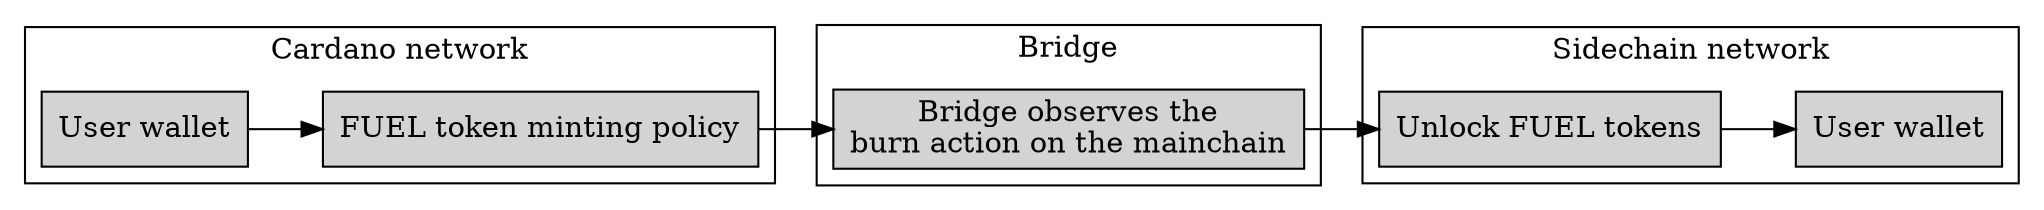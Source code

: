 digraph {
  rankdir=LR
  node [shape=rect style=filled]

  subgraph cluster_cardano {
    label="Cardano network"

    fuelMp [label="FUEL token minting policy"]

    cWallet [label="User wallet"]

  }

  subgraph cluster_bridge {
    label="Bridge"

    observeBurn [label="Bridge observes the\nburn action on the mainchain"]
  }

  subgraph cluster_sidechain {
    label="Sidechain network"

    sWallet [label="User wallet"]

    unlock [label="Unlock FUEL tokens"]
  }

  cWallet -> fuelMp -> observeBurn -> unlock -> sWallet

}
